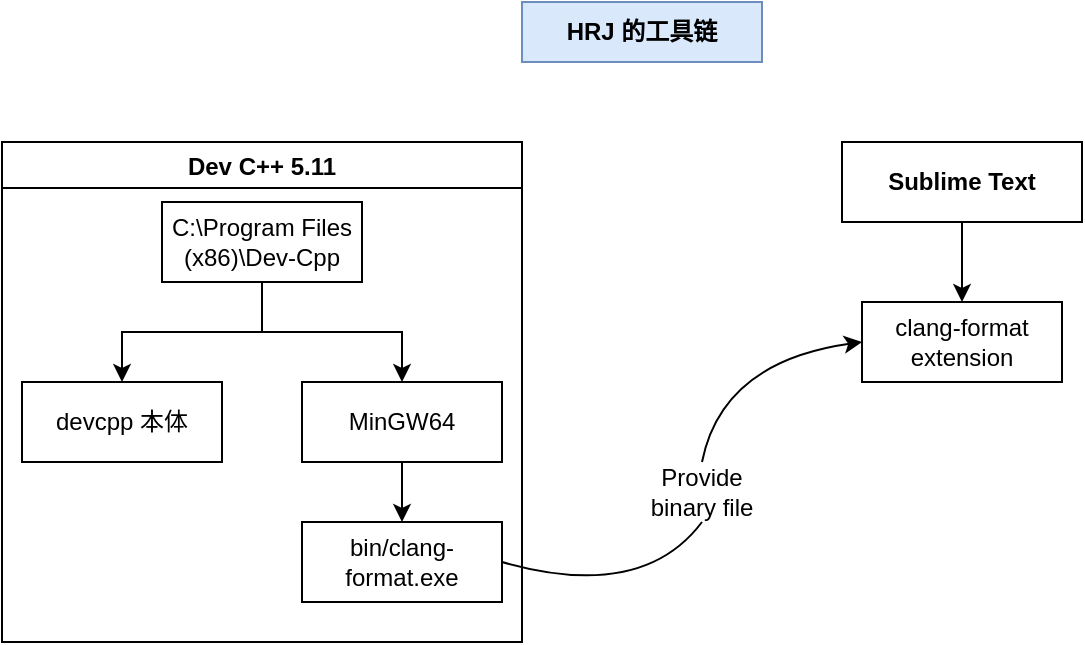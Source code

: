<mxfile version="20.1.1" type="github">
  <diagram id="R2lEEEUBdFMjLlhIrx00" name="Page-1">
    <mxGraphModel dx="782" dy="476" grid="1" gridSize="10" guides="1" tooltips="1" connect="1" arrows="1" fold="1" page="1" pageScale="1" pageWidth="850" pageHeight="1100" math="0" shadow="0" extFonts="Permanent Marker^https://fonts.googleapis.com/css?family=Permanent+Marker">
      <root>
        <mxCell id="0" />
        <mxCell id="1" parent="0" />
        <mxCell id="Yqo0PfWgPZK24vqxgkiH-1" value="HRJ 的工具链" style="rounded=0;whiteSpace=wrap;html=1;fontStyle=1;fillColor=#dae8fc;strokeColor=#6c8ebf;" vertex="1" parent="1">
          <mxGeometry x="320" y="50" width="120" height="30" as="geometry" />
        </mxCell>
        <mxCell id="Yqo0PfWgPZK24vqxgkiH-19" value="Dev C++ 5.11" style="swimlane;" vertex="1" parent="1">
          <mxGeometry x="60" y="120" width="260" height="250" as="geometry">
            <mxRectangle x="60" y="120" width="110" height="30" as="alternateBounds" />
          </mxGeometry>
        </mxCell>
        <mxCell id="Yqo0PfWgPZK24vqxgkiH-9" value="C:\Program Files (x86)\Dev-Cpp" style="whiteSpace=wrap;html=1;" vertex="1" parent="Yqo0PfWgPZK24vqxgkiH-19">
          <mxGeometry x="80" y="30" width="100" height="40" as="geometry" />
        </mxCell>
        <mxCell id="Yqo0PfWgPZK24vqxgkiH-10" value="devcpp 本体" style="whiteSpace=wrap;html=1;" vertex="1" parent="Yqo0PfWgPZK24vqxgkiH-19">
          <mxGeometry x="10" y="120" width="100" height="40" as="geometry" />
        </mxCell>
        <mxCell id="Yqo0PfWgPZK24vqxgkiH-12" value="MinGW64" style="whiteSpace=wrap;html=1;" vertex="1" parent="Yqo0PfWgPZK24vqxgkiH-19">
          <mxGeometry x="150" y="120" width="100" height="40" as="geometry" />
        </mxCell>
        <mxCell id="Yqo0PfWgPZK24vqxgkiH-14" value="bin/clang-format.exe" style="rounded=0;whiteSpace=wrap;html=1;" vertex="1" parent="Yqo0PfWgPZK24vqxgkiH-19">
          <mxGeometry x="150" y="190" width="100" height="40" as="geometry" />
        </mxCell>
        <mxCell id="Yqo0PfWgPZK24vqxgkiH-11" value="" style="edgeStyle=elbowEdgeStyle;elbow=vertical;html=1;rounded=0;" edge="1" parent="Yqo0PfWgPZK24vqxgkiH-19" source="Yqo0PfWgPZK24vqxgkiH-9" target="Yqo0PfWgPZK24vqxgkiH-10">
          <mxGeometry relative="1" as="geometry" />
        </mxCell>
        <mxCell id="Yqo0PfWgPZK24vqxgkiH-13" value="" style="edgeStyle=elbowEdgeStyle;elbow=vertical;html=1;rounded=0;" edge="1" parent="Yqo0PfWgPZK24vqxgkiH-19" source="Yqo0PfWgPZK24vqxgkiH-9" target="Yqo0PfWgPZK24vqxgkiH-12">
          <mxGeometry relative="1" as="geometry" />
        </mxCell>
        <mxCell id="Yqo0PfWgPZK24vqxgkiH-15" value="" style="endArrow=classic;html=1;rounded=0;" edge="1" parent="Yqo0PfWgPZK24vqxgkiH-19" source="Yqo0PfWgPZK24vqxgkiH-12" target="Yqo0PfWgPZK24vqxgkiH-14">
          <mxGeometry width="50" height="50" relative="1" as="geometry">
            <mxPoint x="-70" y="140" as="sourcePoint" />
            <mxPoint x="-20" y="90" as="targetPoint" />
          </mxGeometry>
        </mxCell>
        <mxCell id="Yqo0PfWgPZK24vqxgkiH-20" value="&lt;b&gt;Sublime Text&lt;/b&gt;" style="rounded=0;whiteSpace=wrap;html=1;" vertex="1" parent="1">
          <mxGeometry x="480" y="120" width="120" height="40" as="geometry" />
        </mxCell>
        <mxCell id="Yqo0PfWgPZK24vqxgkiH-21" value="clang-format extension" style="rounded=0;whiteSpace=wrap;html=1;" vertex="1" parent="1">
          <mxGeometry x="490" y="200" width="100" height="40" as="geometry" />
        </mxCell>
        <mxCell id="Yqo0PfWgPZK24vqxgkiH-22" value="" style="endArrow=classic;html=1;rounded=0;exitX=0.5;exitY=1;exitDx=0;exitDy=0;entryX=0.5;entryY=0;entryDx=0;entryDy=0;" edge="1" parent="1" source="Yqo0PfWgPZK24vqxgkiH-20" target="Yqo0PfWgPZK24vqxgkiH-21">
          <mxGeometry width="50" height="50" relative="1" as="geometry">
            <mxPoint x="350" y="220" as="sourcePoint" />
            <mxPoint x="400" y="170" as="targetPoint" />
          </mxGeometry>
        </mxCell>
        <object label="" id="Yqo0PfWgPZK24vqxgkiH-23">
          <mxCell style="endArrow=classic;exitX=0.5;exitY=0;exitDx=0;exitDy=0;entryX=0;entryY=0.5;entryDx=0;entryDy=0;curved=1;html=1;startArrow=none;" edge="1" parent="1" source="Yqo0PfWgPZK24vqxgkiH-31" target="Yqo0PfWgPZK24vqxgkiH-21">
            <mxGeometry width="50" height="50" relative="1" as="geometry">
              <mxPoint x="400" y="270" as="sourcePoint" />
              <mxPoint x="400" y="160" as="targetPoint" />
              <Array as="points">
                <mxPoint x="420" y="230" />
              </Array>
            </mxGeometry>
          </mxCell>
        </object>
        <mxCell id="Yqo0PfWgPZK24vqxgkiH-27" value="" style="endArrow=none;exitX=1;exitY=0.5;exitDx=0;exitDy=0;curved=1;html=1;entryX=0.5;entryY=1;entryDx=0;entryDy=0;" edge="1" parent="1" source="Yqo0PfWgPZK24vqxgkiH-14" target="Yqo0PfWgPZK24vqxgkiH-31">
          <mxGeometry width="50" height="50" relative="1" as="geometry">
            <mxPoint x="310" y="330" as="sourcePoint" />
            <mxPoint x="410" y="320" as="targetPoint" />
            <Array as="points">
              <mxPoint x="380" y="350" />
            </Array>
          </mxGeometry>
        </mxCell>
        <mxCell id="Yqo0PfWgPZK24vqxgkiH-31" value="Provide binary file" style="text;html=1;strokeColor=none;fillColor=none;align=center;verticalAlign=middle;whiteSpace=wrap;rounded=0;" vertex="1" parent="1">
          <mxGeometry x="380" y="280" width="60" height="30" as="geometry" />
        </mxCell>
      </root>
    </mxGraphModel>
  </diagram>
</mxfile>
